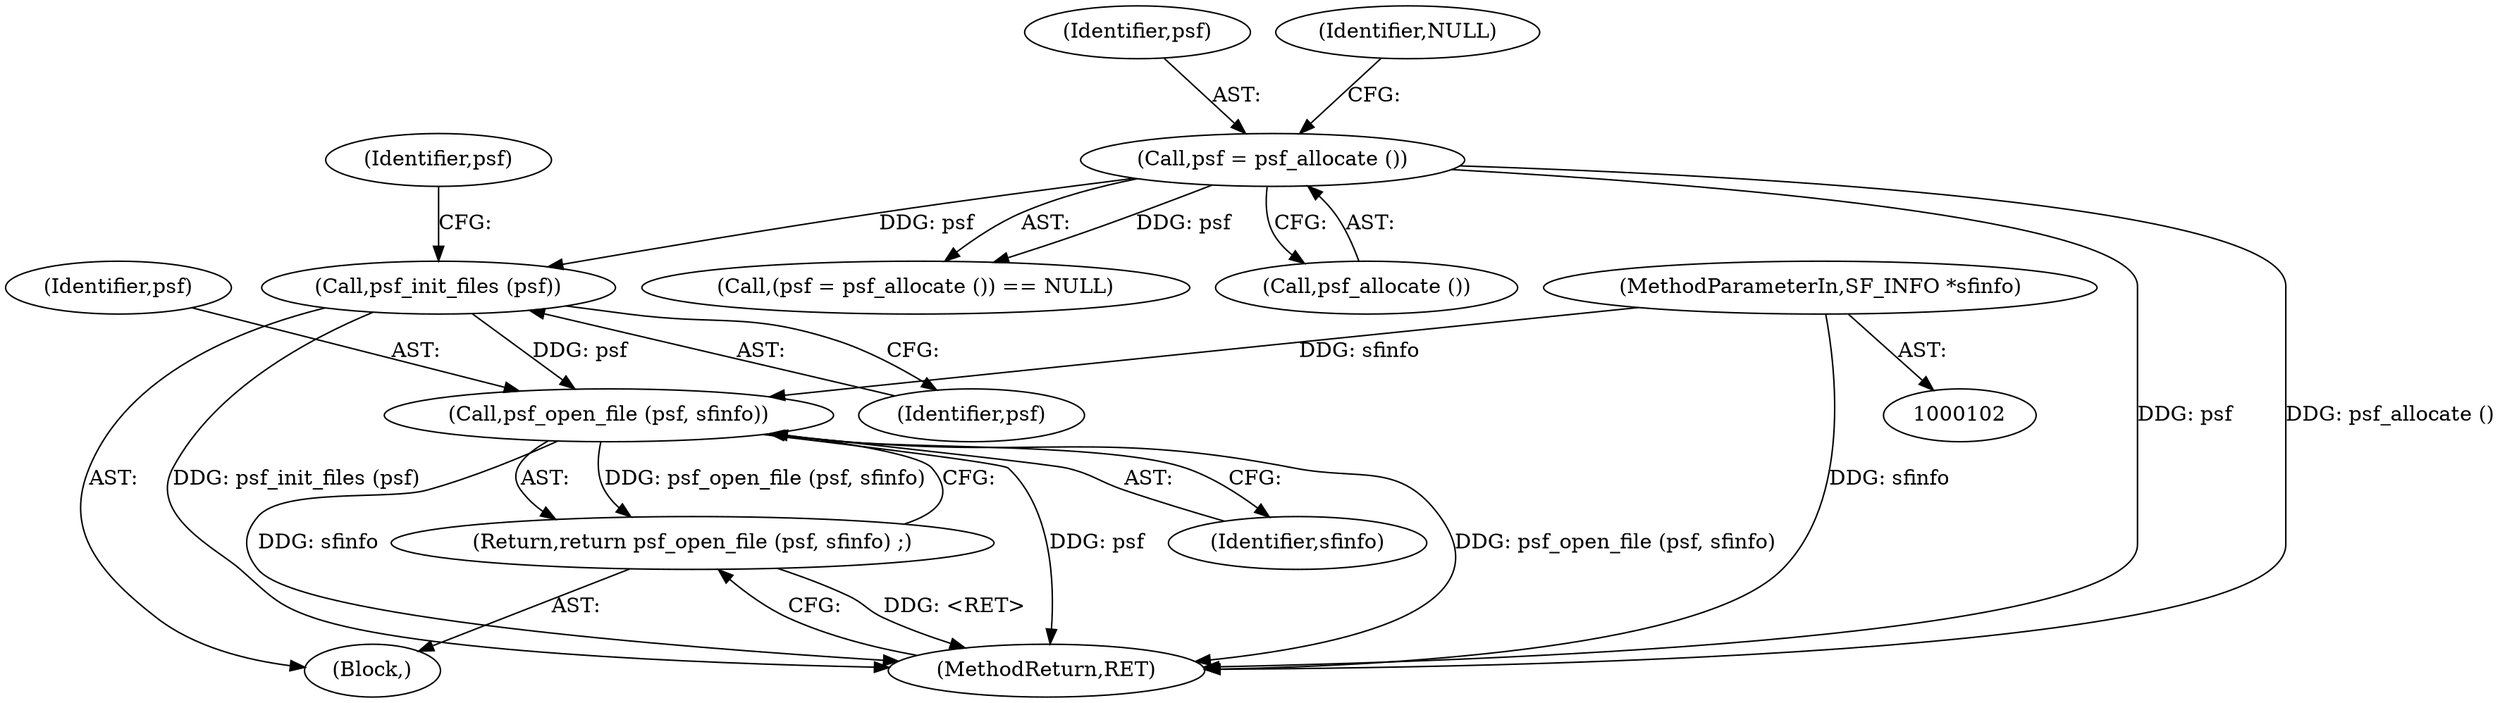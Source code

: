 digraph "0_libsndfile_708e996c87c5fae77b104ccfeb8f6db784c32074_21@API" {
"1000226" [label="(Call,psf_open_file (psf, sfinfo))"];
"1000200" [label="(Call,psf_init_files (psf))"];
"1000190" [label="(Call,psf = psf_allocate ())"];
"1000105" [label="(MethodParameterIn,SF_INFO *sfinfo)"];
"1000225" [label="(Return,return psf_open_file (psf, sfinfo) ;)"];
"1000227" [label="(Identifier,psf)"];
"1000229" [label="(MethodReturn,RET)"];
"1000204" [label="(Identifier,psf)"];
"1000190" [label="(Call,psf = psf_allocate ())"];
"1000201" [label="(Identifier,psf)"];
"1000189" [label="(Call,(psf = psf_allocate ()) == NULL)"];
"1000192" [label="(Call,psf_allocate ())"];
"1000225" [label="(Return,return psf_open_file (psf, sfinfo) ;)"];
"1000226" [label="(Call,psf_open_file (psf, sfinfo))"];
"1000107" [label="(Block,)"];
"1000191" [label="(Identifier,psf)"];
"1000105" [label="(MethodParameterIn,SF_INFO *sfinfo)"];
"1000193" [label="(Identifier,NULL)"];
"1000200" [label="(Call,psf_init_files (psf))"];
"1000228" [label="(Identifier,sfinfo)"];
"1000226" -> "1000225"  [label="AST: "];
"1000226" -> "1000228"  [label="CFG: "];
"1000227" -> "1000226"  [label="AST: "];
"1000228" -> "1000226"  [label="AST: "];
"1000225" -> "1000226"  [label="CFG: "];
"1000226" -> "1000229"  [label="DDG: psf"];
"1000226" -> "1000229"  [label="DDG: psf_open_file (psf, sfinfo)"];
"1000226" -> "1000229"  [label="DDG: sfinfo"];
"1000226" -> "1000225"  [label="DDG: psf_open_file (psf, sfinfo)"];
"1000200" -> "1000226"  [label="DDG: psf"];
"1000105" -> "1000226"  [label="DDG: sfinfo"];
"1000200" -> "1000107"  [label="AST: "];
"1000200" -> "1000201"  [label="CFG: "];
"1000201" -> "1000200"  [label="AST: "];
"1000204" -> "1000200"  [label="CFG: "];
"1000200" -> "1000229"  [label="DDG: psf_init_files (psf)"];
"1000190" -> "1000200"  [label="DDG: psf"];
"1000190" -> "1000189"  [label="AST: "];
"1000190" -> "1000192"  [label="CFG: "];
"1000191" -> "1000190"  [label="AST: "];
"1000192" -> "1000190"  [label="AST: "];
"1000193" -> "1000190"  [label="CFG: "];
"1000190" -> "1000229"  [label="DDG: psf"];
"1000190" -> "1000229"  [label="DDG: psf_allocate ()"];
"1000190" -> "1000189"  [label="DDG: psf"];
"1000105" -> "1000102"  [label="AST: "];
"1000105" -> "1000229"  [label="DDG: sfinfo"];
"1000225" -> "1000107"  [label="AST: "];
"1000229" -> "1000225"  [label="CFG: "];
"1000225" -> "1000229"  [label="DDG: <RET>"];
}
